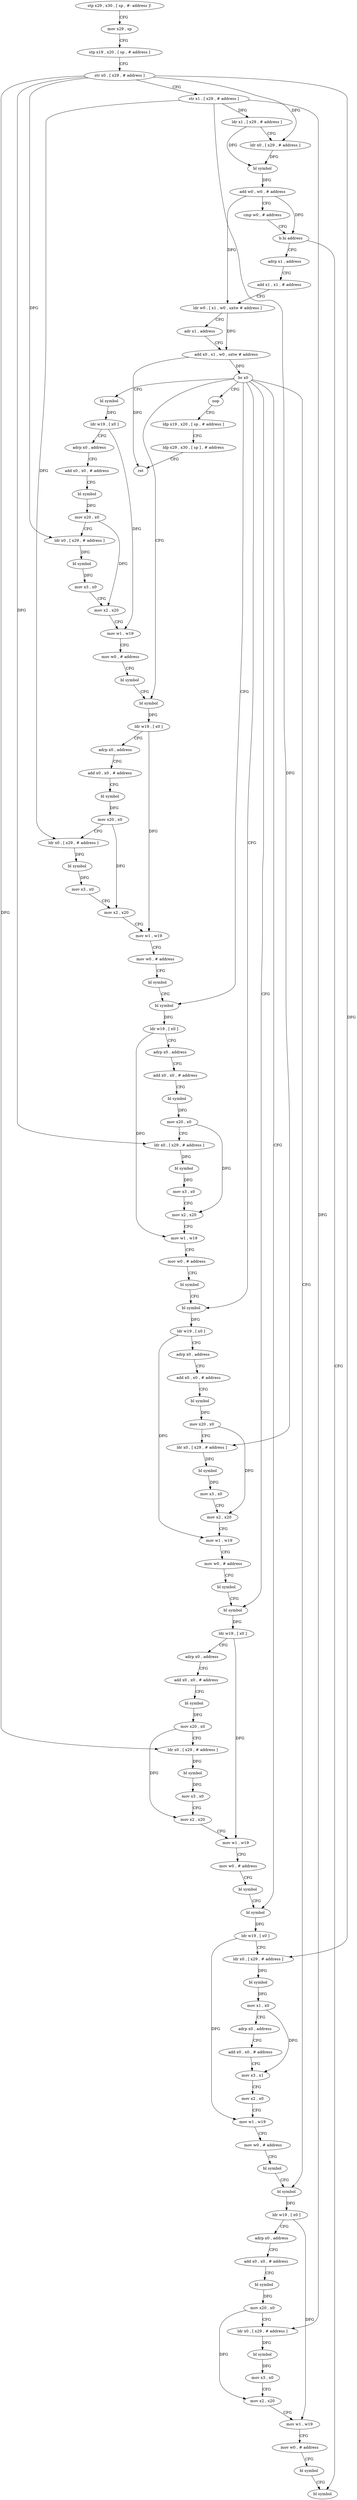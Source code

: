 digraph "func" {
"4222604" [label = "stp x29 , x30 , [ sp , #- address ]!" ]
"4222608" [label = "mov x29 , sp" ]
"4222612" [label = "stp x19 , x20 , [ sp , # address ]" ]
"4222616" [label = "str x0 , [ x29 , # address ]" ]
"4222620" [label = "str x1 , [ x29 , # address ]" ]
"4222624" [label = "ldr x1 , [ x29 , # address ]" ]
"4222628" [label = "ldr x0 , [ x29 , # address ]" ]
"4222632" [label = "bl symbol" ]
"4222636" [label = "add w0 , w0 , # address" ]
"4222640" [label = "cmp w0 , # address" ]
"4222644" [label = "b.hi address" ]
"4223032" [label = "bl symbol" ]
"4222648" [label = "adrp x1 , address" ]
"4222652" [label = "add x1 , x1 , # address" ]
"4222656" [label = "ldr w0 , [ x1 , w0 , uxtw # address ]" ]
"4222660" [label = "adr x1 , address" ]
"4222664" [label = "add x0 , x1 , w0 , sxtw # address" ]
"4222668" [label = "br x0" ]
"4222672" [label = "bl symbol" ]
"4222724" [label = "bl symbol" ]
"4222776" [label = "bl symbol" ]
"4222828" [label = "bl symbol" ]
"4222880" [label = "bl symbol" ]
"4222932" [label = "bl symbol" ]
"4222980" [label = "bl symbol" ]
"4223036" [label = "nop" ]
"4222676" [label = "ldr w19 , [ x0 ]" ]
"4222680" [label = "adrp x0 , address" ]
"4222684" [label = "add x0 , x0 , # address" ]
"4222688" [label = "bl symbol" ]
"4222692" [label = "mov x20 , x0" ]
"4222696" [label = "ldr x0 , [ x29 , # address ]" ]
"4222700" [label = "bl symbol" ]
"4222704" [label = "mov x3 , x0" ]
"4222708" [label = "mov x2 , x20" ]
"4222712" [label = "mov w1 , w19" ]
"4222716" [label = "mov w0 , # address" ]
"4222720" [label = "bl symbol" ]
"4222728" [label = "ldr w19 , [ x0 ]" ]
"4222732" [label = "adrp x0 , address" ]
"4222736" [label = "add x0 , x0 , # address" ]
"4222740" [label = "bl symbol" ]
"4222744" [label = "mov x20 , x0" ]
"4222748" [label = "ldr x0 , [ x29 , # address ]" ]
"4222752" [label = "bl symbol" ]
"4222756" [label = "mov x3 , x0" ]
"4222760" [label = "mov x2 , x20" ]
"4222764" [label = "mov w1 , w19" ]
"4222768" [label = "mov w0 , # address" ]
"4222772" [label = "bl symbol" ]
"4222780" [label = "ldr w19 , [ x0 ]" ]
"4222784" [label = "adrp x0 , address" ]
"4222788" [label = "add x0 , x0 , # address" ]
"4222792" [label = "bl symbol" ]
"4222796" [label = "mov x20 , x0" ]
"4222800" [label = "ldr x0 , [ x29 , # address ]" ]
"4222804" [label = "bl symbol" ]
"4222808" [label = "mov x3 , x0" ]
"4222812" [label = "mov x2 , x20" ]
"4222816" [label = "mov w1 , w19" ]
"4222820" [label = "mov w0 , # address" ]
"4222824" [label = "bl symbol" ]
"4222832" [label = "ldr w19 , [ x0 ]" ]
"4222836" [label = "adrp x0 , address" ]
"4222840" [label = "add x0 , x0 , # address" ]
"4222844" [label = "bl symbol" ]
"4222848" [label = "mov x20 , x0" ]
"4222852" [label = "ldr x0 , [ x29 , # address ]" ]
"4222856" [label = "bl symbol" ]
"4222860" [label = "mov x3 , x0" ]
"4222864" [label = "mov x2 , x20" ]
"4222868" [label = "mov w1 , w19" ]
"4222872" [label = "mov w0 , # address" ]
"4222876" [label = "bl symbol" ]
"4222884" [label = "ldr w19 , [ x0 ]" ]
"4222888" [label = "adrp x0 , address" ]
"4222892" [label = "add x0 , x0 , # address" ]
"4222896" [label = "bl symbol" ]
"4222900" [label = "mov x20 , x0" ]
"4222904" [label = "ldr x0 , [ x29 , # address ]" ]
"4222908" [label = "bl symbol" ]
"4222912" [label = "mov x3 , x0" ]
"4222916" [label = "mov x2 , x20" ]
"4222920" [label = "mov w1 , w19" ]
"4222924" [label = "mov w0 , # address" ]
"4222928" [label = "bl symbol" ]
"4222936" [label = "ldr w19 , [ x0 ]" ]
"4222940" [label = "ldr x0 , [ x29 , # address ]" ]
"4222944" [label = "bl symbol" ]
"4222948" [label = "mov x1 , x0" ]
"4222952" [label = "adrp x0 , address" ]
"4222956" [label = "add x0 , x0 , # address" ]
"4222960" [label = "mov x3 , x1" ]
"4222964" [label = "mov x2 , x0" ]
"4222968" [label = "mov w1 , w19" ]
"4222972" [label = "mov w0 , # address" ]
"4222976" [label = "bl symbol" ]
"4222984" [label = "ldr w19 , [ x0 ]" ]
"4222988" [label = "adrp x0 , address" ]
"4222992" [label = "add x0 , x0 , # address" ]
"4222996" [label = "bl symbol" ]
"4223000" [label = "mov x20 , x0" ]
"4223004" [label = "ldr x0 , [ x29 , # address ]" ]
"4223008" [label = "bl symbol" ]
"4223012" [label = "mov x3 , x0" ]
"4223016" [label = "mov x2 , x20" ]
"4223020" [label = "mov w1 , w19" ]
"4223024" [label = "mov w0 , # address" ]
"4223028" [label = "bl symbol" ]
"4223040" [label = "ldp x19 , x20 , [ sp , # address ]" ]
"4223044" [label = "ldp x29 , x30 , [ sp ] , # address" ]
"4223048" [label = "ret" ]
"4222604" -> "4222608" [ label = "CFG" ]
"4222608" -> "4222612" [ label = "CFG" ]
"4222612" -> "4222616" [ label = "CFG" ]
"4222616" -> "4222620" [ label = "CFG" ]
"4222616" -> "4222628" [ label = "DFG" ]
"4222616" -> "4222696" [ label = "DFG" ]
"4222616" -> "4222800" [ label = "DFG" ]
"4222616" -> "4222904" [ label = "DFG" ]
"4222616" -> "4222940" [ label = "DFG" ]
"4222620" -> "4222624" [ label = "DFG" ]
"4222620" -> "4222748" [ label = "DFG" ]
"4222620" -> "4222852" [ label = "DFG" ]
"4222620" -> "4223004" [ label = "DFG" ]
"4222624" -> "4222628" [ label = "CFG" ]
"4222624" -> "4222632" [ label = "DFG" ]
"4222628" -> "4222632" [ label = "DFG" ]
"4222632" -> "4222636" [ label = "DFG" ]
"4222636" -> "4222640" [ label = "CFG" ]
"4222636" -> "4222644" [ label = "DFG" ]
"4222636" -> "4222656" [ label = "DFG" ]
"4222640" -> "4222644" [ label = "CFG" ]
"4222644" -> "4223032" [ label = "CFG" ]
"4222644" -> "4222648" [ label = "CFG" ]
"4222648" -> "4222652" [ label = "CFG" ]
"4222652" -> "4222656" [ label = "CFG" ]
"4222656" -> "4222660" [ label = "CFG" ]
"4222656" -> "4222664" [ label = "DFG" ]
"4222660" -> "4222664" [ label = "CFG" ]
"4222664" -> "4222668" [ label = "DFG" ]
"4222664" -> "4223048" [ label = "DFG" ]
"4222668" -> "4222672" [ label = "CFG" ]
"4222668" -> "4222724" [ label = "CFG" ]
"4222668" -> "4222776" [ label = "CFG" ]
"4222668" -> "4222828" [ label = "CFG" ]
"4222668" -> "4222880" [ label = "CFG" ]
"4222668" -> "4222932" [ label = "CFG" ]
"4222668" -> "4222980" [ label = "CFG" ]
"4222668" -> "4223036" [ label = "CFG" ]
"4222672" -> "4222676" [ label = "DFG" ]
"4222724" -> "4222728" [ label = "DFG" ]
"4222776" -> "4222780" [ label = "DFG" ]
"4222828" -> "4222832" [ label = "DFG" ]
"4222880" -> "4222884" [ label = "DFG" ]
"4222932" -> "4222936" [ label = "DFG" ]
"4222980" -> "4222984" [ label = "DFG" ]
"4223036" -> "4223040" [ label = "CFG" ]
"4222676" -> "4222680" [ label = "CFG" ]
"4222676" -> "4222712" [ label = "DFG" ]
"4222680" -> "4222684" [ label = "CFG" ]
"4222684" -> "4222688" [ label = "CFG" ]
"4222688" -> "4222692" [ label = "DFG" ]
"4222692" -> "4222696" [ label = "CFG" ]
"4222692" -> "4222708" [ label = "DFG" ]
"4222696" -> "4222700" [ label = "DFG" ]
"4222700" -> "4222704" [ label = "DFG" ]
"4222704" -> "4222708" [ label = "CFG" ]
"4222708" -> "4222712" [ label = "CFG" ]
"4222712" -> "4222716" [ label = "CFG" ]
"4222716" -> "4222720" [ label = "CFG" ]
"4222720" -> "4222724" [ label = "CFG" ]
"4222728" -> "4222732" [ label = "CFG" ]
"4222728" -> "4222764" [ label = "DFG" ]
"4222732" -> "4222736" [ label = "CFG" ]
"4222736" -> "4222740" [ label = "CFG" ]
"4222740" -> "4222744" [ label = "DFG" ]
"4222744" -> "4222748" [ label = "CFG" ]
"4222744" -> "4222760" [ label = "DFG" ]
"4222748" -> "4222752" [ label = "DFG" ]
"4222752" -> "4222756" [ label = "DFG" ]
"4222756" -> "4222760" [ label = "CFG" ]
"4222760" -> "4222764" [ label = "CFG" ]
"4222764" -> "4222768" [ label = "CFG" ]
"4222768" -> "4222772" [ label = "CFG" ]
"4222772" -> "4222776" [ label = "CFG" ]
"4222780" -> "4222784" [ label = "CFG" ]
"4222780" -> "4222816" [ label = "DFG" ]
"4222784" -> "4222788" [ label = "CFG" ]
"4222788" -> "4222792" [ label = "CFG" ]
"4222792" -> "4222796" [ label = "DFG" ]
"4222796" -> "4222800" [ label = "CFG" ]
"4222796" -> "4222812" [ label = "DFG" ]
"4222800" -> "4222804" [ label = "DFG" ]
"4222804" -> "4222808" [ label = "DFG" ]
"4222808" -> "4222812" [ label = "CFG" ]
"4222812" -> "4222816" [ label = "CFG" ]
"4222816" -> "4222820" [ label = "CFG" ]
"4222820" -> "4222824" [ label = "CFG" ]
"4222824" -> "4222828" [ label = "CFG" ]
"4222832" -> "4222836" [ label = "CFG" ]
"4222832" -> "4222868" [ label = "DFG" ]
"4222836" -> "4222840" [ label = "CFG" ]
"4222840" -> "4222844" [ label = "CFG" ]
"4222844" -> "4222848" [ label = "DFG" ]
"4222848" -> "4222852" [ label = "CFG" ]
"4222848" -> "4222864" [ label = "DFG" ]
"4222852" -> "4222856" [ label = "DFG" ]
"4222856" -> "4222860" [ label = "DFG" ]
"4222860" -> "4222864" [ label = "CFG" ]
"4222864" -> "4222868" [ label = "CFG" ]
"4222868" -> "4222872" [ label = "CFG" ]
"4222872" -> "4222876" [ label = "CFG" ]
"4222876" -> "4222880" [ label = "CFG" ]
"4222884" -> "4222888" [ label = "CFG" ]
"4222884" -> "4222920" [ label = "DFG" ]
"4222888" -> "4222892" [ label = "CFG" ]
"4222892" -> "4222896" [ label = "CFG" ]
"4222896" -> "4222900" [ label = "DFG" ]
"4222900" -> "4222904" [ label = "CFG" ]
"4222900" -> "4222916" [ label = "DFG" ]
"4222904" -> "4222908" [ label = "DFG" ]
"4222908" -> "4222912" [ label = "DFG" ]
"4222912" -> "4222916" [ label = "CFG" ]
"4222916" -> "4222920" [ label = "CFG" ]
"4222920" -> "4222924" [ label = "CFG" ]
"4222924" -> "4222928" [ label = "CFG" ]
"4222928" -> "4222932" [ label = "CFG" ]
"4222936" -> "4222940" [ label = "CFG" ]
"4222936" -> "4222968" [ label = "DFG" ]
"4222940" -> "4222944" [ label = "DFG" ]
"4222944" -> "4222948" [ label = "DFG" ]
"4222948" -> "4222952" [ label = "CFG" ]
"4222948" -> "4222960" [ label = "DFG" ]
"4222952" -> "4222956" [ label = "CFG" ]
"4222956" -> "4222960" [ label = "CFG" ]
"4222960" -> "4222964" [ label = "CFG" ]
"4222964" -> "4222968" [ label = "CFG" ]
"4222968" -> "4222972" [ label = "CFG" ]
"4222972" -> "4222976" [ label = "CFG" ]
"4222976" -> "4222980" [ label = "CFG" ]
"4222984" -> "4222988" [ label = "CFG" ]
"4222984" -> "4223020" [ label = "DFG" ]
"4222988" -> "4222992" [ label = "CFG" ]
"4222992" -> "4222996" [ label = "CFG" ]
"4222996" -> "4223000" [ label = "DFG" ]
"4223000" -> "4223004" [ label = "CFG" ]
"4223000" -> "4223016" [ label = "DFG" ]
"4223004" -> "4223008" [ label = "DFG" ]
"4223008" -> "4223012" [ label = "DFG" ]
"4223012" -> "4223016" [ label = "CFG" ]
"4223016" -> "4223020" [ label = "CFG" ]
"4223020" -> "4223024" [ label = "CFG" ]
"4223024" -> "4223028" [ label = "CFG" ]
"4223028" -> "4223032" [ label = "CFG" ]
"4223040" -> "4223044" [ label = "CFG" ]
"4223044" -> "4223048" [ label = "CFG" ]
}
